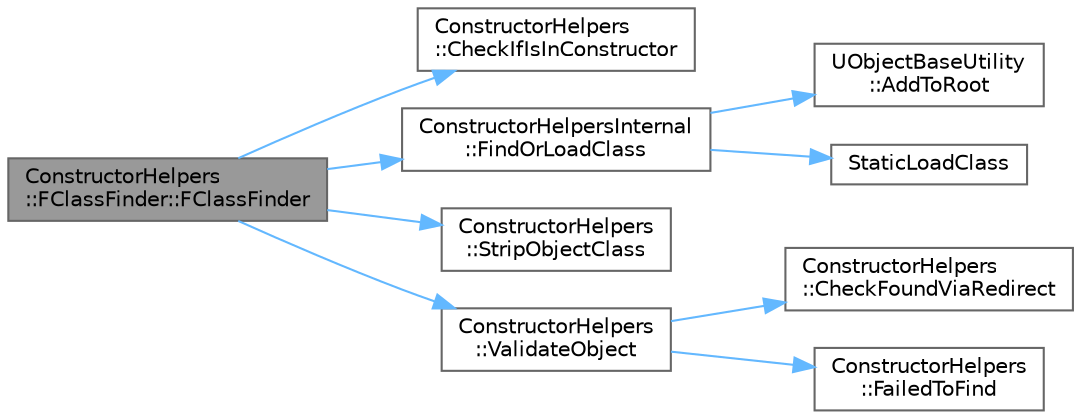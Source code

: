 digraph "ConstructorHelpers::FClassFinder::FClassFinder"
{
 // INTERACTIVE_SVG=YES
 // LATEX_PDF_SIZE
  bgcolor="transparent";
  edge [fontname=Helvetica,fontsize=10,labelfontname=Helvetica,labelfontsize=10];
  node [fontname=Helvetica,fontsize=10,shape=box,height=0.2,width=0.4];
  rankdir="LR";
  Node1 [id="Node000001",label="ConstructorHelpers\l::FClassFinder::FClassFinder",height=0.2,width=0.4,color="gray40", fillcolor="grey60", style="filled", fontcolor="black",tooltip=" "];
  Node1 -> Node2 [id="edge1_Node000001_Node000002",color="steelblue1",style="solid",tooltip=" "];
  Node2 [id="Node000002",label="ConstructorHelpers\l::CheckIfIsInConstructor",height=0.2,width=0.4,color="grey40", fillcolor="white", style="filled",URL="$d3/d94/structConstructorHelpers.html#a87563ff09866745a1be3c63dcfae19d8",tooltip=" "];
  Node1 -> Node3 [id="edge2_Node000001_Node000003",color="steelblue1",style="solid",tooltip=" "];
  Node3 [id="Node000003",label="ConstructorHelpersInternal\l::FindOrLoadClass",height=0.2,width=0.4,color="grey40", fillcolor="white", style="filled",URL="$d8/d68/namespaceConstructorHelpersInternal.html#aea642052fcfa49bf861604f48f4c74af",tooltip=" "];
  Node3 -> Node4 [id="edge3_Node000003_Node000004",color="steelblue1",style="solid",tooltip=" "];
  Node4 [id="Node000004",label="UObjectBaseUtility\l::AddToRoot",height=0.2,width=0.4,color="grey40", fillcolor="white", style="filled",URL="$d6/d7b/classUObjectBaseUtility.html#a09de1d07c5fcaa78b4634ae2fc3812f9",tooltip="Add an object to the root set."];
  Node3 -> Node5 [id="edge4_Node000003_Node000005",color="steelblue1",style="solid",tooltip=" "];
  Node5 [id="Node000005",label="StaticLoadClass",height=0.2,width=0.4,color="grey40", fillcolor="white", style="filled",URL="$d0/da9/UObjectGlobals_8h.html#a92a17a3326230c5d82efebab14e664df",tooltip="Version of StaticLoadObject() that will load classes."];
  Node1 -> Node6 [id="edge5_Node000001_Node000006",color="steelblue1",style="solid",tooltip=" "];
  Node6 [id="Node000006",label="ConstructorHelpers\l::StripObjectClass",height=0.2,width=0.4,color="grey40", fillcolor="white", style="filled",URL="$d3/d94/structConstructorHelpers.html#a2ed83c932631efc38fc620df49f967cc",tooltip="If there is an object class, strips it off."];
  Node1 -> Node7 [id="edge6_Node000001_Node000007",color="steelblue1",style="solid",tooltip=" "];
  Node7 [id="Node000007",label="ConstructorHelpers\l::ValidateObject",height=0.2,width=0.4,color="grey40", fillcolor="white", style="filled",URL="$d3/d94/structConstructorHelpers.html#a6270b59f6520de180ec2c60361f45eec",tooltip=" "];
  Node7 -> Node8 [id="edge7_Node000007_Node000008",color="steelblue1",style="solid",tooltip=" "];
  Node8 [id="Node000008",label="ConstructorHelpers\l::CheckFoundViaRedirect",height=0.2,width=0.4,color="grey40", fillcolor="white", style="filled",URL="$d3/d94/structConstructorHelpers.html#a96b7bb357dbf40c402dd26d9a998bfd1",tooltip=" "];
  Node7 -> Node9 [id="edge8_Node000007_Node000009",color="steelblue1",style="solid",tooltip=" "];
  Node9 [id="Node000009",label="ConstructorHelpers\l::FailedToFind",height=0.2,width=0.4,color="grey40", fillcolor="white", style="filled",URL="$d3/d94/structConstructorHelpers.html#a6b051f0a591a12c331e821030ee88faa",tooltip=" "];
}
